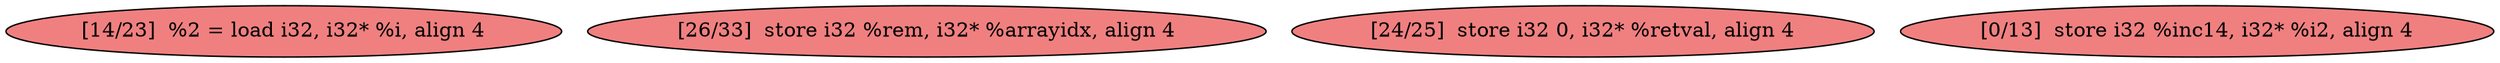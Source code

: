 
digraph G {


node36 [fillcolor=lightcoral,label="[14/23]  %2 = load i32, i32* %i, align 4",shape=ellipse,style=filled ]
node37 [fillcolor=lightcoral,label="[26/33]  store i32 %rem, i32* %arrayidx, align 4",shape=ellipse,style=filled ]
node34 [fillcolor=lightcoral,label="[24/25]  store i32 0, i32* %retval, align 4",shape=ellipse,style=filled ]
node35 [fillcolor=lightcoral,label="[0/13]  store i32 %inc14, i32* %i2, align 4",shape=ellipse,style=filled ]



}
